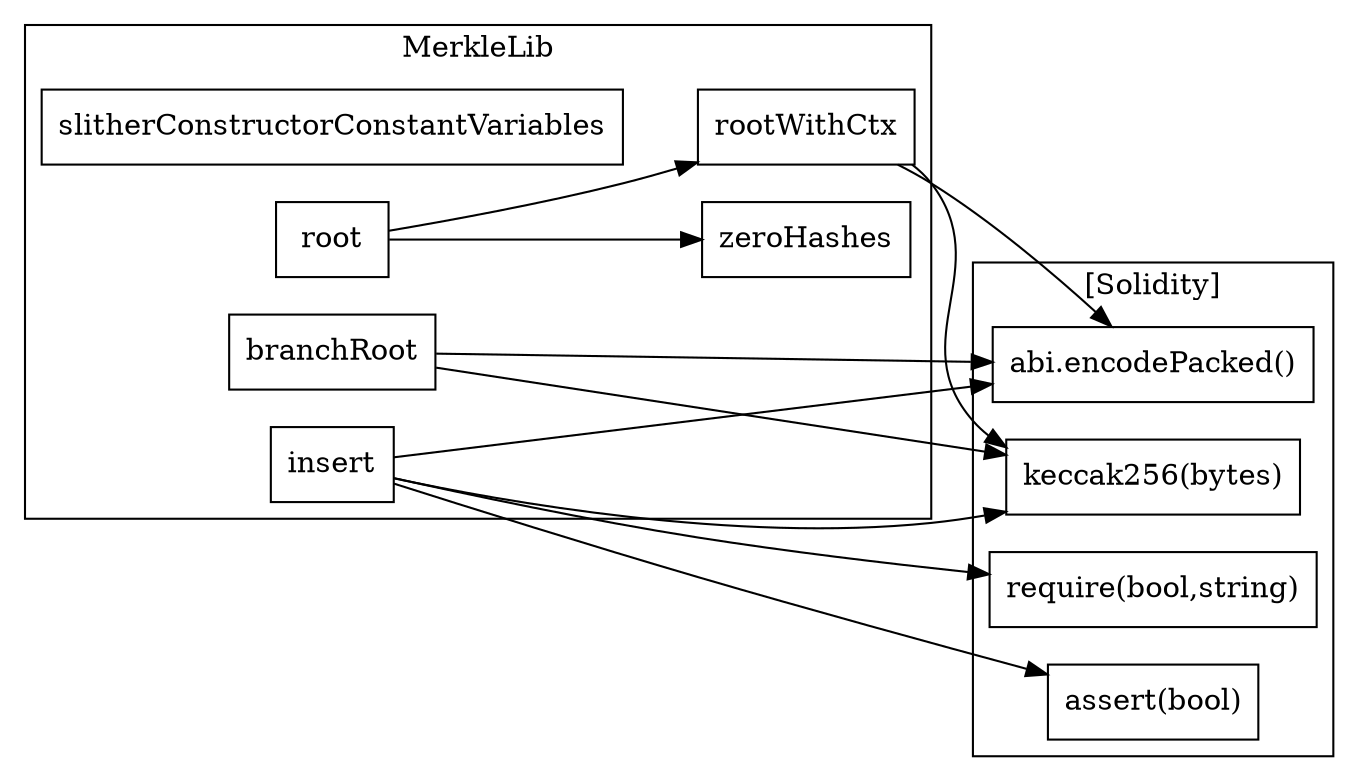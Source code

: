 strict digraph {
rankdir="LR"
node [shape=box]
subgraph cluster_592_MerkleLib {
label = "MerkleLib"
"592_zeroHashes" [label="zeroHashes"]
"592_slitherConstructorConstantVariables" [label="slitherConstructorConstantVariables"]
"592_branchRoot" [label="branchRoot"]
"592_insert" [label="insert"]
"592_root" [label="root"]
"592_rootWithCtx" [label="rootWithCtx"]
"592_root" -> "592_rootWithCtx"
"592_root" -> "592_zeroHashes"
}subgraph cluster_solidity {
label = "[Solidity]"
"abi.encodePacked()" 
"require(bool,string)" 
"assert(bool)" 
"keccak256(bytes)" 
"592_insert" -> "require(bool,string)"
"592_branchRoot" -> "abi.encodePacked()"
"592_rootWithCtx" -> "abi.encodePacked()"
"592_insert" -> "assert(bool)"
"592_branchRoot" -> "keccak256(bytes)"
"592_rootWithCtx" -> "keccak256(bytes)"
"592_insert" -> "keccak256(bytes)"
"592_insert" -> "abi.encodePacked()"
}
}